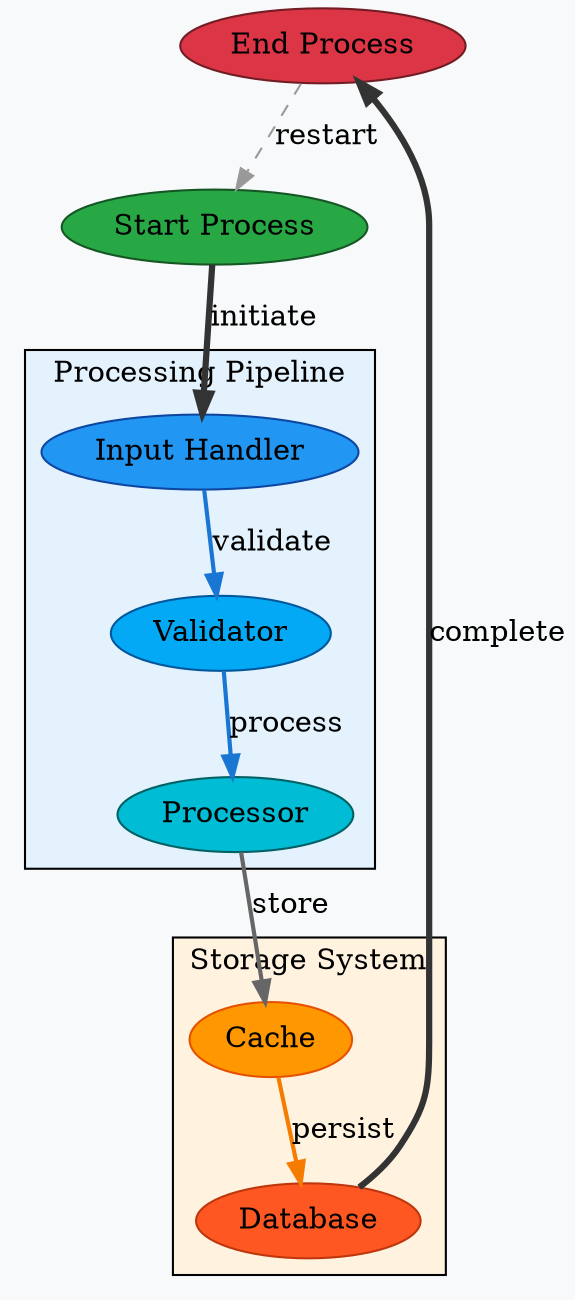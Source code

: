 // Cluster Demo - DOT subgraphs and containers
digraph ClusterDemo {
    // Graph properties
    bgcolor="#f8f9fa";
    _grid_visible="true";
    _grid_size="20";
    _last_layout="layered";
    _graph_metadata="{\"description\": \"Demonstration of DOT clusters and subgraphs\"}";

    // Main process nodes (outside clusters) - coordinates scaled for 20-unit grid
    start [label="Start Process", fillcolor="#28a745", style="filled", color="#155724",
           _x="-10", _y="0", _z="0", _font_size="14"];
    end [label="End Process", fillcolor="#dc3545", style="filled", color="#721c24",
         _x="10", _y="0", _z="0", _font_size="14"];

    // Cluster 1 - Processing Pipeline
    subgraph cluster_pipeline {
        label="Processing Pipeline";
        bgcolor="#e3f2fd";
        _is_expanded="true";
        
        input [label="Input Handler", fillcolor="#2196f3", style="filled", color="#0d47a1",
               _x="-2.5", _y="-2.5", _z="0", _font_size="12"];
        validate [label="Validator", fillcolor="#03a9f4", style="filled", color="#01579b",
                  _x="0", _y="-2.5", _z="0", _font_size="12"];
        process [label="Processor", fillcolor="#00bcd4", style="filled", color="#006064",
                 _x="2.5", _y="-2.5", _z="0", _font_size="12"];
        
        // Internal edges within cluster
        input -> validate [label="validate", color="#1976d2", penwidth="2",
                          _rendering_type="straight", _arrow_position="0.8"];
        validate -> process [label="process", color="#1976d2", penwidth="2",
                           _rendering_type="straight", _arrow_position="0.8"];
    }

    // Cluster 2 - Storage System
    subgraph cluster_storage {
        label="Storage System";
        bgcolor="#fff3e0";
        _is_expanded="true";
        
        cache [label="Cache", fillcolor="#ff9800", style="filled", color="#e65100",
               _x="-1.25", _y="2.5", _z="0", _font_size="12"];
        database [label="Database", fillcolor="#ff5722", style="filled", color="#bf360c",
                  _x="1.25", _y="2.5", _z="0", _font_size="12"];
        
        // Internal edge within cluster
        cache -> database [label="persist", color="#f57c00", penwidth="2",
                          _rendering_type="curved", _arrow_position="0.6",
                          _control_points="[[0, 3.75]]"];
    }

    // Cross-cluster connections
    start -> input [label="initiate", color="#333333", penwidth="3",
                   _rendering_type="bezier", _arrow_position="0.5",
                   _control_points="[[-6.25, -1.25], [-3.75, -1.25]]"];
    
    process -> cache [label="store", color="#666666", penwidth="2",
                     _rendering_type="bezier", _arrow_position="0.7",
                     _control_points="[[3.75, 0], [1.25, 1.25]]"];
    
    database -> end [label="complete", color="#333333", penwidth="3",
                    _rendering_type="bezier", _arrow_position="0.5",
                    _control_points="[[6.25, 1.25], [8.75, 1.25]]"];

    // Optional feedback loop
    end -> start [label="restart", color="#999999", penwidth="1", style="dashed",
                 _rendering_type="bspline", _arrow_position="0.9",
                 _control_points="[[0, -5], [0, -6]]"];
}
